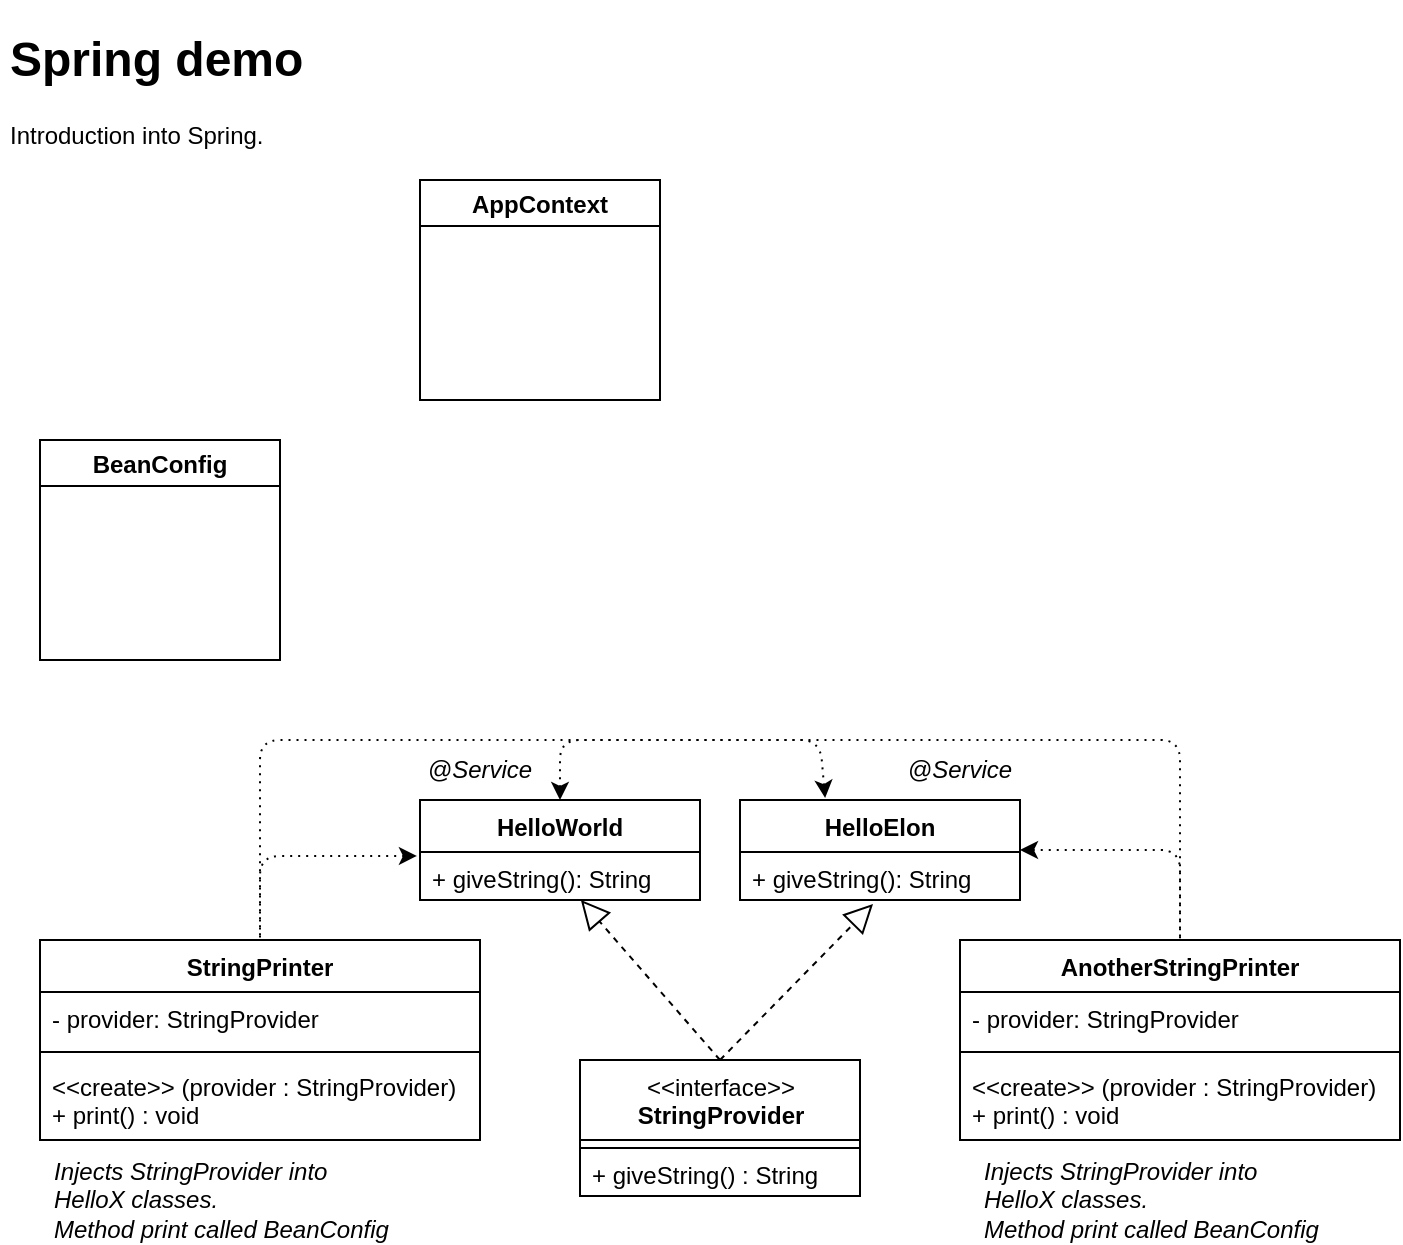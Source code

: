 <mxfile version="17.4.2" type="device"><diagram id="TskpJUAsSdlH1gSXMW4F" name="Page-1"><mxGraphModel dx="1106" dy="997" grid="1" gridSize="10" guides="1" tooltips="1" connect="1" arrows="1" fold="1" page="1" pageScale="1" pageWidth="827" pageHeight="1169" math="0" shadow="0"><root><mxCell id="0"/><mxCell id="1" parent="0"/><mxCell id="FS8ZMCkz2CsrHN4acrDa-2" value="BeanConfig" style="swimlane;" parent="1" vertex="1"><mxGeometry x="60" y="250" width="120" height="110" as="geometry"/></mxCell><mxCell id="FS8ZMCkz2CsrHN4acrDa-3" value="AppContext" style="swimlane;" parent="1" vertex="1"><mxGeometry x="250" y="120" width="120" height="110" as="geometry"/></mxCell><mxCell id="DXpmfG58eGjb3MmNmunw-2" value="StringPrinter" style="swimlane;fontStyle=1;align=center;verticalAlign=top;childLayout=stackLayout;horizontal=1;startSize=26;horizontalStack=0;resizeParent=1;resizeParentMax=0;resizeLast=0;collapsible=1;marginBottom=0;" parent="1" vertex="1"><mxGeometry x="60" y="500" width="220" height="100" as="geometry"/></mxCell><mxCell id="DXpmfG58eGjb3MmNmunw-3" value="- provider: StringProvider" style="text;strokeColor=none;fillColor=none;align=left;verticalAlign=top;spacingLeft=4;spacingRight=4;overflow=hidden;rotatable=0;points=[[0,0.5],[1,0.5]];portConstraint=eastwest;" parent="DXpmfG58eGjb3MmNmunw-2" vertex="1"><mxGeometry y="26" width="220" height="26" as="geometry"/></mxCell><mxCell id="DXpmfG58eGjb3MmNmunw-4" value="" style="line;strokeWidth=1;fillColor=none;align=left;verticalAlign=middle;spacingTop=-1;spacingLeft=3;spacingRight=3;rotatable=0;labelPosition=right;points=[];portConstraint=eastwest;" parent="DXpmfG58eGjb3MmNmunw-2" vertex="1"><mxGeometry y="52" width="220" height="8" as="geometry"/></mxCell><mxCell id="DXpmfG58eGjb3MmNmunw-5" value="&lt;&lt;create&gt;&gt; (provider : StringProvider)&#10;+ print() : void&#10;" style="text;strokeColor=none;fillColor=none;align=left;verticalAlign=top;spacingLeft=4;spacingRight=4;overflow=hidden;rotatable=0;points=[[0,0.5],[1,0.5]];portConstraint=eastwest;" parent="DXpmfG58eGjb3MmNmunw-2" vertex="1"><mxGeometry y="60" width="220" height="40" as="geometry"/></mxCell><mxCell id="DXpmfG58eGjb3MmNmunw-17" value="HelloWorld" style="swimlane;fontStyle=1;childLayout=stackLayout;horizontal=1;startSize=26;fillColor=none;horizontalStack=0;resizeParent=1;resizeParentMax=0;resizeLast=0;collapsible=1;marginBottom=0;" parent="1" vertex="1"><mxGeometry x="250" y="430" width="140" height="50" as="geometry"/></mxCell><mxCell id="DXpmfG58eGjb3MmNmunw-18" value="+ giveString(): String" style="text;strokeColor=none;fillColor=none;align=left;verticalAlign=top;spacingLeft=4;spacingRight=4;overflow=hidden;rotatable=0;points=[[0,0.5],[1,0.5]];portConstraint=eastwest;" parent="DXpmfG58eGjb3MmNmunw-17" vertex="1"><mxGeometry y="26" width="140" height="24" as="geometry"/></mxCell><mxCell id="DXpmfG58eGjb3MmNmunw-21" value="HelloElon" style="swimlane;fontStyle=1;childLayout=stackLayout;horizontal=1;startSize=26;fillColor=none;horizontalStack=0;resizeParent=1;resizeParentMax=0;resizeLast=0;collapsible=1;marginBottom=0;" parent="1" vertex="1"><mxGeometry x="410" y="430" width="140" height="50" as="geometry"/></mxCell><mxCell id="DXpmfG58eGjb3MmNmunw-22" value="+ giveString(): String" style="text;strokeColor=none;fillColor=none;align=left;verticalAlign=top;spacingLeft=4;spacingRight=4;overflow=hidden;rotatable=0;points=[[0,0.5],[1,0.5]];portConstraint=eastwest;" parent="DXpmfG58eGjb3MmNmunw-21" vertex="1"><mxGeometry y="26" width="140" height="24" as="geometry"/></mxCell><mxCell id="DXpmfG58eGjb3MmNmunw-25" value="&amp;lt;&amp;lt;interface&amp;gt;&amp;gt;&lt;br&gt;&lt;b&gt;StringProvider&lt;/b&gt;" style="swimlane;fontStyle=0;align=center;verticalAlign=top;childLayout=stackLayout;horizontal=1;startSize=40;horizontalStack=0;resizeParent=1;resizeParentMax=0;resizeLast=0;collapsible=0;marginBottom=0;html=1;" parent="1" vertex="1"><mxGeometry x="330" y="560" width="140" height="68" as="geometry"/></mxCell><mxCell id="DXpmfG58eGjb3MmNmunw-30" value="" style="line;strokeWidth=1;fillColor=none;align=left;verticalAlign=middle;spacingTop=-1;spacingLeft=3;spacingRight=3;rotatable=0;labelPosition=right;points=[];portConstraint=eastwest;" parent="DXpmfG58eGjb3MmNmunw-25" vertex="1"><mxGeometry y="40" width="140" height="8" as="geometry"/></mxCell><mxCell id="DXpmfG58eGjb3MmNmunw-32" value="+ giveString() : String" style="text;html=1;strokeColor=none;fillColor=none;align=left;verticalAlign=middle;spacingLeft=4;spacingRight=4;overflow=hidden;rotatable=0;points=[[0,0.5],[1,0.5]];portConstraint=eastwest;" parent="DXpmfG58eGjb3MmNmunw-25" vertex="1"><mxGeometry y="48" width="140" height="20" as="geometry"/></mxCell><mxCell id="DXpmfG58eGjb3MmNmunw-36" value="" style="endArrow=block;dashed=1;endFill=0;endSize=12;html=1;rounded=1;strokeColor=default;exitX=0.5;exitY=0;exitDx=0;exitDy=0;" parent="1" source="DXpmfG58eGjb3MmNmunw-25" target="DXpmfG58eGjb3MmNmunw-18" edge="1"><mxGeometry width="160" relative="1" as="geometry"><mxPoint x="420" y="500" as="sourcePoint"/><mxPoint x="330" y="510" as="targetPoint"/></mxGeometry></mxCell><mxCell id="DXpmfG58eGjb3MmNmunw-38" value="" style="endArrow=none;dashed=1;html=1;dashPattern=1 3;strokeWidth=1;rounded=1;entryX=0.5;entryY=0;entryDx=0;entryDy=0;startArrow=classic;startFill=1;exitX=-0.011;exitY=0.083;exitDx=0;exitDy=0;exitPerimeter=0;strokeColor=default;" parent="1" source="DXpmfG58eGjb3MmNmunw-18" target="DXpmfG58eGjb3MmNmunw-2" edge="1"><mxGeometry width="50" height="50" relative="1" as="geometry"><mxPoint x="150" y="530" as="sourcePoint"/><mxPoint x="200" y="480" as="targetPoint"/><Array as="points"><mxPoint x="170" y="458"/></Array></mxGeometry></mxCell><mxCell id="DXpmfG58eGjb3MmNmunw-39" value="" style="endArrow=block;dashed=1;endFill=0;endSize=12;html=1;rounded=1;strokeColor=default;exitX=0.5;exitY=0;exitDx=0;exitDy=0;entryX=0.475;entryY=1.083;entryDx=0;entryDy=0;entryPerimeter=0;" parent="1" source="DXpmfG58eGjb3MmNmunw-25" target="DXpmfG58eGjb3MmNmunw-22" edge="1"><mxGeometry width="160" relative="1" as="geometry"><mxPoint x="410" y="570" as="sourcePoint"/><mxPoint x="340.435" y="490" as="targetPoint"/></mxGeometry></mxCell><mxCell id="DXpmfG58eGjb3MmNmunw-40" value="AnotherStringPrinter" style="swimlane;fontStyle=1;align=center;verticalAlign=top;childLayout=stackLayout;horizontal=1;startSize=26;horizontalStack=0;resizeParent=1;resizeParentMax=0;resizeLast=0;collapsible=1;marginBottom=0;" parent="1" vertex="1"><mxGeometry x="520" y="500" width="220" height="100" as="geometry"/></mxCell><mxCell id="DXpmfG58eGjb3MmNmunw-41" value="- provider: StringProvider" style="text;strokeColor=none;fillColor=none;align=left;verticalAlign=top;spacingLeft=4;spacingRight=4;overflow=hidden;rotatable=0;points=[[0,0.5],[1,0.5]];portConstraint=eastwest;" parent="DXpmfG58eGjb3MmNmunw-40" vertex="1"><mxGeometry y="26" width="220" height="26" as="geometry"/></mxCell><mxCell id="DXpmfG58eGjb3MmNmunw-42" value="" style="line;strokeWidth=1;fillColor=none;align=left;verticalAlign=middle;spacingTop=-1;spacingLeft=3;spacingRight=3;rotatable=0;labelPosition=right;points=[];portConstraint=eastwest;" parent="DXpmfG58eGjb3MmNmunw-40" vertex="1"><mxGeometry y="52" width="220" height="8" as="geometry"/></mxCell><mxCell id="DXpmfG58eGjb3MmNmunw-43" value="&lt;&lt;create&gt;&gt; (provider : StringProvider)&#10;+ print() : void&#10;" style="text;strokeColor=none;fillColor=none;align=left;verticalAlign=top;spacingLeft=4;spacingRight=4;overflow=hidden;rotatable=0;points=[[0,0.5],[1,0.5]];portConstraint=eastwest;" parent="DXpmfG58eGjb3MmNmunw-40" vertex="1"><mxGeometry y="60" width="220" height="40" as="geometry"/></mxCell><mxCell id="DXpmfG58eGjb3MmNmunw-44" value="" style="endArrow=none;dashed=1;html=1;dashPattern=1 3;strokeWidth=1;rounded=1;entryX=0.5;entryY=0;entryDx=0;entryDy=0;startArrow=classic;startFill=1;exitX=0.5;exitY=0;exitDx=0;exitDy=0;strokeColor=default;" parent="1" source="DXpmfG58eGjb3MmNmunw-17" target="DXpmfG58eGjb3MmNmunw-40" edge="1"><mxGeometry width="50" height="50" relative="1" as="geometry"><mxPoint x="258.46" y="467.992" as="sourcePoint"/><mxPoint x="203.6" y="468" as="targetPoint"/><Array as="points"><mxPoint x="320" y="400"/><mxPoint x="630" y="400"/></Array></mxGeometry></mxCell><mxCell id="DXpmfG58eGjb3MmNmunw-45" value="" style="endArrow=none;dashed=1;html=1;dashPattern=1 3;strokeWidth=1;rounded=1;startArrow=classic;startFill=1;exitX=0.304;exitY=-0.02;exitDx=0;exitDy=0;exitPerimeter=0;strokeColor=default;entryX=0.5;entryY=0;entryDx=0;entryDy=0;" parent="1" source="DXpmfG58eGjb3MmNmunw-21" edge="1" target="DXpmfG58eGjb3MmNmunw-2"><mxGeometry width="50" height="50" relative="1" as="geometry"><mxPoint x="258.46" y="467.992" as="sourcePoint"/><mxPoint x="200" y="410" as="targetPoint"/><Array as="points"><mxPoint x="450" y="400"/><mxPoint x="170" y="400"/></Array></mxGeometry></mxCell><mxCell id="DXpmfG58eGjb3MmNmunw-46" value="" style="endArrow=none;dashed=1;html=1;dashPattern=1 3;strokeWidth=1;rounded=1;startArrow=classic;startFill=1;strokeColor=default;exitX=1;exitY=0.5;exitDx=0;exitDy=0;entryX=0.5;entryY=0;entryDx=0;entryDy=0;" parent="1" source="DXpmfG58eGjb3MmNmunw-21" target="DXpmfG58eGjb3MmNmunw-40" edge="1"><mxGeometry width="50" height="50" relative="1" as="geometry"><mxPoint x="520" y="660" as="sourcePoint"/><mxPoint x="200" y="570" as="targetPoint"/><Array as="points"><mxPoint x="630" y="455"/></Array></mxGeometry></mxCell><mxCell id="AK9QZxIz0CFayPyBbTOT-1" value="&lt;h1&gt;Spring demo&lt;/h1&gt;&lt;p&gt;Introduction into Spring.&amp;nbsp;&lt;/p&gt;" style="text;html=1;strokeColor=none;fillColor=none;spacing=5;spacingTop=-20;whiteSpace=wrap;overflow=hidden;rounded=0;" vertex="1" parent="1"><mxGeometry x="40" y="40" width="190" height="120" as="geometry"/></mxCell><mxCell id="AK9QZxIz0CFayPyBbTOT-2" value="&lt;i&gt;Injects StringProvider into HelloX classes.&lt;br&gt;Method print called BeanConfig&lt;br&gt;&lt;/i&gt;" style="text;html=1;strokeColor=none;fillColor=none;align=left;verticalAlign=middle;whiteSpace=wrap;rounded=0;" vertex="1" parent="1"><mxGeometry x="65" y="610" width="170" height="40" as="geometry"/></mxCell><mxCell id="AK9QZxIz0CFayPyBbTOT-4" value="&lt;i&gt;@Service&lt;/i&gt;" style="text;html=1;strokeColor=none;fillColor=none;align=center;verticalAlign=middle;whiteSpace=wrap;rounded=0;" vertex="1" parent="1"><mxGeometry x="250" y="400" width="60" height="30" as="geometry"/></mxCell><mxCell id="AK9QZxIz0CFayPyBbTOT-5" value="&lt;i&gt;@Service&lt;/i&gt;" style="text;html=1;strokeColor=none;fillColor=none;align=center;verticalAlign=middle;whiteSpace=wrap;rounded=0;" vertex="1" parent="1"><mxGeometry x="490" y="400" width="60" height="30" as="geometry"/></mxCell><mxCell id="AK9QZxIz0CFayPyBbTOT-6" value="&lt;i&gt;Injects StringProvider into HelloX classes.&lt;br&gt;Method print called BeanConfig&lt;br&gt;&lt;/i&gt;" style="text;html=1;strokeColor=none;fillColor=none;align=left;verticalAlign=middle;whiteSpace=wrap;rounded=0;" vertex="1" parent="1"><mxGeometry x="530" y="610" width="170" height="40" as="geometry"/></mxCell></root></mxGraphModel></diagram></mxfile>